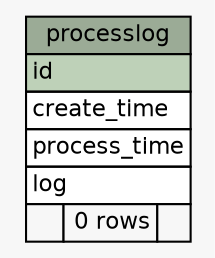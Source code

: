 // dot 2.42.3 on Mac OS X 10.15.4
// SchemaSpy rev 590
digraph "processlog" {
  graph [
    rankdir="RL"
    bgcolor="#f7f7f7"
    nodesep="0.18"
    ranksep="0.46"
    fontname="Helvetica"
    fontsize="11"
  ];
  node [
    fontname="Helvetica"
    fontsize="11"
    shape="plaintext"
  ];
  edge [
    arrowsize="0.8"
  ];
  "processlog" [
    label=<
    <TABLE BORDER="0" CELLBORDER="1" CELLSPACING="0" BGCOLOR="#ffffff">
      <TR><TD COLSPAN="3" BGCOLOR="#9bab96" ALIGN="CENTER">processlog</TD></TR>
      <TR><TD PORT="id" COLSPAN="3" BGCOLOR="#bed1b8" ALIGN="LEFT">id</TD></TR>
      <TR><TD PORT="create_time" COLSPAN="3" ALIGN="LEFT">create_time</TD></TR>
      <TR><TD PORT="process_time" COLSPAN="3" ALIGN="LEFT">process_time</TD></TR>
      <TR><TD PORT="log" COLSPAN="3" ALIGN="LEFT">log</TD></TR>
      <TR><TD ALIGN="LEFT" BGCOLOR="#f7f7f7">  </TD><TD ALIGN="RIGHT" BGCOLOR="#f7f7f7">0 rows</TD><TD ALIGN="RIGHT" BGCOLOR="#f7f7f7">  </TD></TR>
    </TABLE>>
    URL="tables/processlog.html"
    tooltip="processlog"
  ];
}
